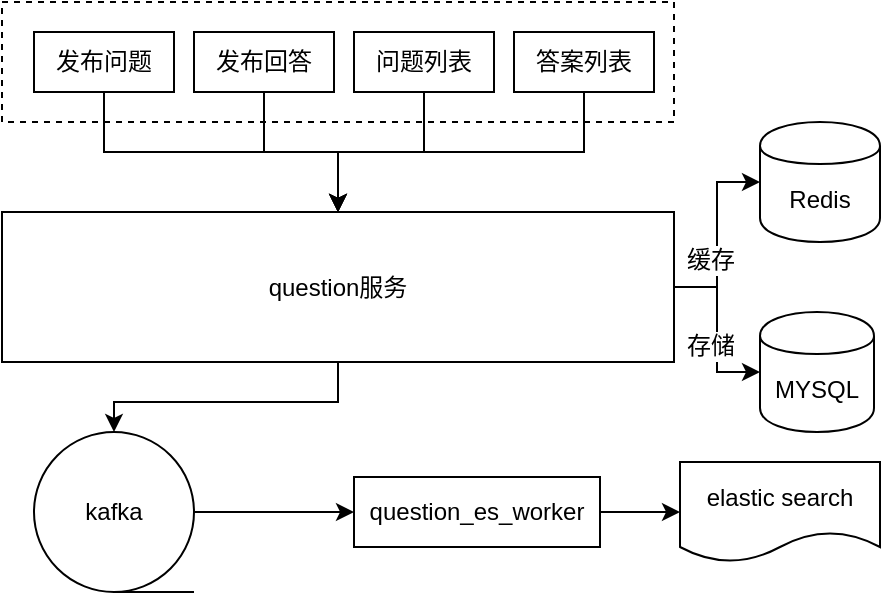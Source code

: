 <mxfile version="12.8.1" type="github" pages="3">
  <diagram id="C5RBs43oDa-KdzZeNtuy" name="系统架构图">
    <mxGraphModel dx="1038" dy="580" grid="1" gridSize="10" guides="1" tooltips="1" connect="1" arrows="1" fold="1" page="1" pageScale="1" pageWidth="827" pageHeight="1169" math="0" shadow="0">
      <root>
        <mxCell id="WIyWlLk6GJQsqaUBKTNV-0" />
        <mxCell id="WIyWlLk6GJQsqaUBKTNV-1" parent="WIyWlLk6GJQsqaUBKTNV-0" />
        <mxCell id="_SYjHrnVtphl9Z6M1iAs-2" value="" style="rounded=0;whiteSpace=wrap;html=1;dashed=1;" vertex="1" parent="WIyWlLk6GJQsqaUBKTNV-1">
          <mxGeometry x="294" y="450" width="336" height="60" as="geometry" />
        </mxCell>
        <mxCell id="_SYjHrnVtphl9Z6M1iAs-28" style="edgeStyle=orthogonalEdgeStyle;rounded=0;orthogonalLoop=1;jettySize=auto;html=1;exitX=0.5;exitY=1;exitDx=0;exitDy=0;entryX=0.5;entryY=0;entryDx=0;entryDy=0;" edge="1" parent="WIyWlLk6GJQsqaUBKTNV-1" source="_SYjHrnVtphl9Z6M1iAs-3" target="_SYjHrnVtphl9Z6M1iAs-10">
          <mxGeometry relative="1" as="geometry" />
        </mxCell>
        <mxCell id="_SYjHrnVtphl9Z6M1iAs-3" value="发布问题" style="rounded=0;whiteSpace=wrap;html=1;" vertex="1" parent="WIyWlLk6GJQsqaUBKTNV-1">
          <mxGeometry x="310" y="465" width="70" height="30" as="geometry" />
        </mxCell>
        <mxCell id="_SYjHrnVtphl9Z6M1iAs-29" style="edgeStyle=orthogonalEdgeStyle;rounded=0;orthogonalLoop=1;jettySize=auto;html=1;exitX=0.5;exitY=1;exitDx=0;exitDy=0;entryX=0.5;entryY=0;entryDx=0;entryDy=0;" edge="1" parent="WIyWlLk6GJQsqaUBKTNV-1" source="_SYjHrnVtphl9Z6M1iAs-4" target="_SYjHrnVtphl9Z6M1iAs-10">
          <mxGeometry relative="1" as="geometry" />
        </mxCell>
        <mxCell id="_SYjHrnVtphl9Z6M1iAs-4" value="发布回答" style="rounded=0;whiteSpace=wrap;html=1;" vertex="1" parent="WIyWlLk6GJQsqaUBKTNV-1">
          <mxGeometry x="390" y="465" width="70" height="30" as="geometry" />
        </mxCell>
        <mxCell id="_SYjHrnVtphl9Z6M1iAs-30" style="edgeStyle=orthogonalEdgeStyle;rounded=0;orthogonalLoop=1;jettySize=auto;html=1;exitX=0.5;exitY=1;exitDx=0;exitDy=0;entryX=0.5;entryY=0;entryDx=0;entryDy=0;" edge="1" parent="WIyWlLk6GJQsqaUBKTNV-1" source="_SYjHrnVtphl9Z6M1iAs-6" target="_SYjHrnVtphl9Z6M1iAs-10">
          <mxGeometry relative="1" as="geometry" />
        </mxCell>
        <mxCell id="_SYjHrnVtphl9Z6M1iAs-6" value="问题列表" style="rounded=0;whiteSpace=wrap;html=1;" vertex="1" parent="WIyWlLk6GJQsqaUBKTNV-1">
          <mxGeometry x="470" y="465" width="70" height="30" as="geometry" />
        </mxCell>
        <mxCell id="_SYjHrnVtphl9Z6M1iAs-31" style="edgeStyle=orthogonalEdgeStyle;rounded=0;orthogonalLoop=1;jettySize=auto;html=1;exitX=0.5;exitY=1;exitDx=0;exitDy=0;entryX=0.5;entryY=0;entryDx=0;entryDy=0;" edge="1" parent="WIyWlLk6GJQsqaUBKTNV-1" source="_SYjHrnVtphl9Z6M1iAs-8" target="_SYjHrnVtphl9Z6M1iAs-10">
          <mxGeometry relative="1" as="geometry">
            <mxPoint x="470" y="560" as="targetPoint" />
          </mxGeometry>
        </mxCell>
        <mxCell id="_SYjHrnVtphl9Z6M1iAs-8" value="答案列表" style="rounded=0;whiteSpace=wrap;html=1;" vertex="1" parent="WIyWlLk6GJQsqaUBKTNV-1">
          <mxGeometry x="550" y="465" width="70" height="30" as="geometry" />
        </mxCell>
        <mxCell id="_SYjHrnVtphl9Z6M1iAs-13" value="" style="edgeStyle=orthogonalEdgeStyle;rounded=0;orthogonalLoop=1;jettySize=auto;html=1;" edge="1" parent="WIyWlLk6GJQsqaUBKTNV-1" source="_SYjHrnVtphl9Z6M1iAs-10" target="_SYjHrnVtphl9Z6M1iAs-12">
          <mxGeometry relative="1" as="geometry" />
        </mxCell>
        <mxCell id="_SYjHrnVtphl9Z6M1iAs-36" value="存储" style="text;html=1;align=center;verticalAlign=middle;resizable=0;points=[];labelBackgroundColor=#ffffff;" vertex="1" connectable="0" parent="_SYjHrnVtphl9Z6M1iAs-13">
          <mxGeometry x="0.179" y="-4" relative="1" as="geometry">
            <mxPoint as="offset" />
          </mxGeometry>
        </mxCell>
        <mxCell id="_SYjHrnVtphl9Z6M1iAs-27" style="edgeStyle=orthogonalEdgeStyle;rounded=0;orthogonalLoop=1;jettySize=auto;html=1;" edge="1" parent="WIyWlLk6GJQsqaUBKTNV-1" source="_SYjHrnVtphl9Z6M1iAs-10" target="_SYjHrnVtphl9Z6M1iAs-21">
          <mxGeometry relative="1" as="geometry" />
        </mxCell>
        <mxCell id="_SYjHrnVtphl9Z6M1iAs-33" style="edgeStyle=orthogonalEdgeStyle;rounded=0;orthogonalLoop=1;jettySize=auto;html=1;" edge="1" parent="WIyWlLk6GJQsqaUBKTNV-1" source="_SYjHrnVtphl9Z6M1iAs-10" target="_SYjHrnVtphl9Z6M1iAs-32">
          <mxGeometry relative="1" as="geometry" />
        </mxCell>
        <mxCell id="_SYjHrnVtphl9Z6M1iAs-37" value="缓存" style="text;html=1;align=center;verticalAlign=middle;resizable=0;points=[];labelBackgroundColor=#ffffff;" vertex="1" connectable="0" parent="_SYjHrnVtphl9Z6M1iAs-33">
          <mxGeometry x="-0.255" y="4" relative="1" as="geometry">
            <mxPoint as="offset" />
          </mxGeometry>
        </mxCell>
        <mxCell id="_SYjHrnVtphl9Z6M1iAs-10" value="question服务" style="rounded=0;whiteSpace=wrap;html=1;" vertex="1" parent="WIyWlLk6GJQsqaUBKTNV-1">
          <mxGeometry x="294" y="555" width="336" height="75" as="geometry" />
        </mxCell>
        <mxCell id="_SYjHrnVtphl9Z6M1iAs-12" value="MYSQL" style="shape=cylinder;whiteSpace=wrap;html=1;boundedLbl=1;backgroundOutline=1;" vertex="1" parent="WIyWlLk6GJQsqaUBKTNV-1">
          <mxGeometry x="673" y="605" width="57" height="60" as="geometry" />
        </mxCell>
        <mxCell id="_SYjHrnVtphl9Z6M1iAs-20" value="" style="edgeStyle=orthogonalEdgeStyle;rounded=0;orthogonalLoop=1;jettySize=auto;html=1;" edge="1" parent="WIyWlLk6GJQsqaUBKTNV-1" source="_SYjHrnVtphl9Z6M1iAs-17" target="_SYjHrnVtphl9Z6M1iAs-19">
          <mxGeometry relative="1" as="geometry" />
        </mxCell>
        <mxCell id="_SYjHrnVtphl9Z6M1iAs-17" value="question_es_worker" style="rounded=0;whiteSpace=wrap;html=1;" vertex="1" parent="WIyWlLk6GJQsqaUBKTNV-1">
          <mxGeometry x="470" y="687.5" width="123" height="35" as="geometry" />
        </mxCell>
        <mxCell id="_SYjHrnVtphl9Z6M1iAs-19" value="elastic search" style="shape=document;whiteSpace=wrap;html=1;boundedLbl=1;" vertex="1" parent="WIyWlLk6GJQsqaUBKTNV-1">
          <mxGeometry x="633" y="680" width="100" height="50" as="geometry" />
        </mxCell>
        <mxCell id="_SYjHrnVtphl9Z6M1iAs-23" value="" style="edgeStyle=orthogonalEdgeStyle;rounded=0;orthogonalLoop=1;jettySize=auto;html=1;" edge="1" parent="WIyWlLk6GJQsqaUBKTNV-1" source="_SYjHrnVtphl9Z6M1iAs-21">
          <mxGeometry relative="1" as="geometry">
            <mxPoint x="470" y="705" as="targetPoint" />
          </mxGeometry>
        </mxCell>
        <mxCell id="_SYjHrnVtphl9Z6M1iAs-21" value="kafka" style="shape=tapeData;whiteSpace=wrap;html=1;perimeter=ellipsePerimeter;" vertex="1" parent="WIyWlLk6GJQsqaUBKTNV-1">
          <mxGeometry x="310" y="665" width="80" height="80" as="geometry" />
        </mxCell>
        <mxCell id="_SYjHrnVtphl9Z6M1iAs-32" value="Redis" style="shape=cylinder;whiteSpace=wrap;html=1;boundedLbl=1;backgroundOutline=1;" vertex="1" parent="WIyWlLk6GJQsqaUBKTNV-1">
          <mxGeometry x="673" y="510" width="60" height="60" as="geometry" />
        </mxCell>
      </root>
    </mxGraphModel>
  </diagram>
  <diagram id="lIi11sGubD4G1bbWOlPQ" name="发布问题">
    <mxGraphModel dx="1038" dy="580" grid="1" gridSize="10" guides="1" tooltips="1" connect="1" arrows="1" fold="1" page="1" pageScale="1" pageWidth="827" pageHeight="1169" math="0" shadow="0">
      <root>
        <mxCell id="_af2-GYS53G4K8l4p3T7-0" />
        <mxCell id="_af2-GYS53G4K8l4p3T7-1" parent="_af2-GYS53G4K8l4p3T7-0" />
        <mxCell id="_af2-GYS53G4K8l4p3T7-21" value="" style="edgeStyle=orthogonalEdgeStyle;rounded=0;orthogonalLoop=1;jettySize=auto;html=1;startArrow=none;startFill=0;endArrow=classic;endFill=1;entryX=0.06;entryY=0.048;entryDx=0;entryDy=0;entryPerimeter=0;" edge="1" parent="_af2-GYS53G4K8l4p3T7-1" target="_af2-GYS53G4K8l4p3T7-13">
          <mxGeometry relative="1" as="geometry">
            <mxPoint x="430" y="225" as="sourcePoint" />
            <mxPoint x="481.2" y="224.36" as="targetPoint" />
            <Array as="points">
              <mxPoint x="320" y="225" />
              <mxPoint x="320" y="224" />
            </Array>
          </mxGeometry>
        </mxCell>
        <mxCell id="_af2-GYS53G4K8l4p3T7-22" value="获取推荐的话题id" style="text;html=1;align=center;verticalAlign=middle;resizable=0;points=[];labelBackgroundColor=#ffffff;" vertex="1" connectable="0" parent="_af2-GYS53G4K8l4p3T7-21">
          <mxGeometry x="-0.689" y="1" relative="1" as="geometry">
            <mxPoint as="offset" />
          </mxGeometry>
        </mxCell>
        <mxCell id="_af2-GYS53G4K8l4p3T7-5" value="" style="html=1;points=[];perimeter=orthogonalPerimeter;" vertex="1" parent="_af2-GYS53G4K8l4p3T7-1">
          <mxGeometry x="310" y="220" width="10" height="80" as="geometry" />
        </mxCell>
        <mxCell id="_af2-GYS53G4K8l4p3T7-7" value="" style="edgeStyle=orthogonalEdgeStyle;rounded=0;orthogonalLoop=1;jettySize=auto;html=1;dashed=1;endArrow=none;endFill=0;" edge="1" parent="_af2-GYS53G4K8l4p3T7-1" source="_af2-GYS53G4K8l4p3T7-6" target="_af2-GYS53G4K8l4p3T7-5">
          <mxGeometry relative="1" as="geometry" />
        </mxCell>
        <mxCell id="_af2-GYS53G4K8l4p3T7-6" value="topic_api" style="html=1;" vertex="1" parent="_af2-GYS53G4K8l4p3T7-1">
          <mxGeometry x="290" y="130" width="50" height="30" as="geometry" />
        </mxCell>
        <mxCell id="_af2-GYS53G4K8l4p3T7-15" value="" style="edgeStyle=orthogonalEdgeStyle;rounded=0;orthogonalLoop=1;jettySize=auto;html=1;dashed=1;endArrow=none;endFill=0;" edge="1" parent="_af2-GYS53G4K8l4p3T7-1" source="_af2-GYS53G4K8l4p3T7-9" target="_af2-GYS53G4K8l4p3T7-14">
          <mxGeometry relative="1" as="geometry" />
        </mxCell>
        <mxCell id="_af2-GYS53G4K8l4p3T7-9" value="Actor" style="shape=umlActor;verticalLabelPosition=bottom;labelBackgroundColor=#ffffff;verticalAlign=top;html=1;" vertex="1" parent="_af2-GYS53G4K8l4p3T7-1">
          <mxGeometry x="100" y="100" width="30" height="60" as="geometry" />
        </mxCell>
        <mxCell id="_af2-GYS53G4K8l4p3T7-10" value="topic服务" style="html=1;" vertex="1" parent="_af2-GYS53G4K8l4p3T7-1">
          <mxGeometry x="431" y="130" width="60" height="30" as="geometry" />
        </mxCell>
        <mxCell id="_af2-GYS53G4K8l4p3T7-13" value="" style="html=1;points=[];perimeter=orthogonalPerimeter;" vertex="1" parent="_af2-GYS53G4K8l4p3T7-1">
          <mxGeometry x="451" y="220" width="10" height="80" as="geometry" />
        </mxCell>
        <mxCell id="_af2-GYS53G4K8l4p3T7-17" value="" style="edgeStyle=orthogonalEdgeStyle;rounded=0;orthogonalLoop=1;jettySize=auto;html=1;endArrow=classic;endFill=1;startArrow=none;startFill=0;exitX=1.12;exitY=0.038;exitDx=0;exitDy=0;exitPerimeter=0;" edge="1" parent="_af2-GYS53G4K8l4p3T7-1" source="_af2-GYS53G4K8l4p3T7-14">
          <mxGeometry relative="1" as="geometry">
            <mxPoint x="115" y="261" as="sourcePoint" />
            <mxPoint x="308" y="223" as="targetPoint" />
            <Array as="points">
              <mxPoint x="308" y="223" />
            </Array>
          </mxGeometry>
        </mxCell>
        <mxCell id="_af2-GYS53G4K8l4p3T7-18" value="获取问题所属话题id" style="text;html=1;align=center;verticalAlign=middle;resizable=0;points=[];labelBackgroundColor=#ffffff;" vertex="1" connectable="0" parent="_af2-GYS53G4K8l4p3T7-17">
          <mxGeometry x="-0.276" y="2" relative="1" as="geometry">
            <mxPoint as="offset" />
          </mxGeometry>
        </mxCell>
        <mxCell id="_af2-GYS53G4K8l4p3T7-14" value="" style="html=1;points=[];perimeter=orthogonalPerimeter;" vertex="1" parent="_af2-GYS53G4K8l4p3T7-1">
          <mxGeometry x="110" y="220" width="10" height="80" as="geometry" />
        </mxCell>
        <mxCell id="_af2-GYS53G4K8l4p3T7-23" value="" style="edgeStyle=orthogonalEdgeStyle;rounded=0;orthogonalLoop=1;jettySize=auto;html=1;startArrow=classic;startFill=1;endArrow=none;endFill=0;entryX=0.04;entryY=0.758;entryDx=0;entryDy=0;entryPerimeter=0;" edge="1" parent="_af2-GYS53G4K8l4p3T7-1" target="_af2-GYS53G4K8l4p3T7-13">
          <mxGeometry relative="1" as="geometry">
            <mxPoint x="320" y="280" as="sourcePoint" />
            <mxPoint x="470" y="280" as="targetPoint" />
            <Array as="points">
              <mxPoint x="333" y="280" />
            </Array>
          </mxGeometry>
        </mxCell>
        <mxCell id="_af2-GYS53G4K8l4p3T7-29" value="返回推荐的话题id" style="text;html=1;align=center;verticalAlign=middle;resizable=0;points=[];labelBackgroundColor=#ffffff;" vertex="1" connectable="0" parent="_af2-GYS53G4K8l4p3T7-23">
          <mxGeometry x="0.194" y="2" relative="1" as="geometry">
            <mxPoint as="offset" />
          </mxGeometry>
        </mxCell>
        <mxCell id="_af2-GYS53G4K8l4p3T7-30" value="" style="edgeStyle=orthogonalEdgeStyle;rounded=0;orthogonalLoop=1;jettySize=auto;html=1;startArrow=classic;startFill=1;endArrow=none;endFill=0;entryX=0;entryY=0.758;entryDx=0;entryDy=0;entryPerimeter=0;exitX=1;exitY=0.758;exitDx=0;exitDy=0;exitPerimeter=0;" edge="1" parent="_af2-GYS53G4K8l4p3T7-1" source="_af2-GYS53G4K8l4p3T7-14" target="_af2-GYS53G4K8l4p3T7-5">
          <mxGeometry relative="1" as="geometry">
            <mxPoint x="130" y="280" as="sourcePoint" />
            <mxPoint x="290.4" y="280.64" as="targetPoint" />
            <Array as="points" />
          </mxGeometry>
        </mxCell>
        <mxCell id="_af2-GYS53G4K8l4p3T7-31" value="返回推荐的话题id" style="text;html=1;align=center;verticalAlign=middle;resizable=0;points=[];labelBackgroundColor=#ffffff;" vertex="1" connectable="0" parent="_af2-GYS53G4K8l4p3T7-30">
          <mxGeometry x="0.194" y="2" relative="1" as="geometry">
            <mxPoint as="offset" />
          </mxGeometry>
        </mxCell>
        <mxCell id="_af2-GYS53G4K8l4p3T7-37" value="" style="edgeStyle=orthogonalEdgeStyle;rounded=0;orthogonalLoop=1;jettySize=auto;html=1;dashed=1;endArrow=none;endFill=0;" edge="1" parent="_af2-GYS53G4K8l4p3T7-1">
          <mxGeometry relative="1" as="geometry">
            <mxPoint x="455.5" y="160" as="sourcePoint" />
            <mxPoint x="455.5" y="220" as="targetPoint" />
          </mxGeometry>
        </mxCell>
        <mxCell id="_af2-GYS53G4K8l4p3T7-38" value="question_api" style="html=1;" vertex="1" parent="_af2-GYS53G4K8l4p3T7-1">
          <mxGeometry x="533" y="130" width="80" height="30" as="geometry" />
        </mxCell>
        <mxCell id="_af2-GYS53G4K8l4p3T7-39" value="" style="edgeStyle=orthogonalEdgeStyle;rounded=0;orthogonalLoop=1;jettySize=auto;html=1;dashed=1;endArrow=none;endFill=0;exitX=0.5;exitY=1;exitDx=0;exitDy=0;" edge="1" parent="_af2-GYS53G4K8l4p3T7-1" source="_af2-GYS53G4K8l4p3T7-38" target="_af2-GYS53G4K8l4p3T7-40">
          <mxGeometry relative="1" as="geometry">
            <mxPoint x="587.5" y="160" as="sourcePoint" />
            <mxPoint x="573" y="220" as="targetPoint" />
            <Array as="points" />
          </mxGeometry>
        </mxCell>
        <mxCell id="_af2-GYS53G4K8l4p3T7-40" value="" style="html=1;points=[];perimeter=orthogonalPerimeter;" vertex="1" parent="_af2-GYS53G4K8l4p3T7-1">
          <mxGeometry x="568" y="320" width="10" height="80" as="geometry" />
        </mxCell>
        <mxCell id="_af2-GYS53G4K8l4p3T7-41" value="" style="html=1;points=[];perimeter=orthogonalPerimeter;" vertex="1" parent="_af2-GYS53G4K8l4p3T7-1">
          <mxGeometry x="110" y="320" width="10" height="80" as="geometry" />
        </mxCell>
        <mxCell id="_af2-GYS53G4K8l4p3T7-44" value="" style="edgeStyle=orthogonalEdgeStyle;rounded=0;orthogonalLoop=1;jettySize=auto;html=1;dashed=1;endArrow=none;endFill=0;" edge="1" parent="_af2-GYS53G4K8l4p3T7-1">
          <mxGeometry relative="1" as="geometry">
            <mxPoint x="115" y="300" as="sourcePoint" />
            <mxPoint x="115" y="300" as="targetPoint" />
            <Array as="points">
              <mxPoint x="114.5" y="320" />
              <mxPoint x="114.5" y="320" />
            </Array>
          </mxGeometry>
        </mxCell>
        <mxCell id="_af2-GYS53G4K8l4p3T7-47" value="" style="endArrow=classic;html=1;" edge="1" parent="_af2-GYS53G4K8l4p3T7-1" source="_af2-GYS53G4K8l4p3T7-41">
          <mxGeometry width="50" height="50" relative="1" as="geometry">
            <mxPoint x="210" y="400" as="sourcePoint" />
            <mxPoint x="570" y="350" as="targetPoint" />
          </mxGeometry>
        </mxCell>
        <mxCell id="_af2-GYS53G4K8l4p3T7-48" value="发布问题" style="text;html=1;align=center;verticalAlign=middle;resizable=0;points=[];labelBackgroundColor=#ffffff;" vertex="1" connectable="0" parent="_af2-GYS53G4K8l4p3T7-47">
          <mxGeometry x="-0.219" y="4" relative="1" as="geometry">
            <mxPoint as="offset" />
          </mxGeometry>
        </mxCell>
        <mxCell id="_af2-GYS53G4K8l4p3T7-49" value="question服务" style="html=1;" vertex="1" parent="_af2-GYS53G4K8l4p3T7-1">
          <mxGeometry x="650" y="130" width="80" height="30" as="geometry" />
        </mxCell>
        <mxCell id="_af2-GYS53G4K8l4p3T7-50" value="" style="html=1;points=[];perimeter=orthogonalPerimeter;" vertex="1" parent="_af2-GYS53G4K8l4p3T7-1">
          <mxGeometry x="568" y="320" width="10" height="80" as="geometry" />
        </mxCell>
        <mxCell id="_af2-GYS53G4K8l4p3T7-51" value="" style="edgeStyle=orthogonalEdgeStyle;rounded=0;orthogonalLoop=1;jettySize=auto;html=1;dashed=1;endArrow=none;endFill=0;exitX=0.5;exitY=1;exitDx=0;exitDy=0;" edge="1" parent="_af2-GYS53G4K8l4p3T7-1">
          <mxGeometry relative="1" as="geometry">
            <mxPoint x="572.5" y="160" as="sourcePoint" />
            <mxPoint x="572.5" y="320" as="targetPoint" />
            <Array as="points" />
          </mxGeometry>
        </mxCell>
        <mxCell id="_af2-GYS53G4K8l4p3T7-52" value="" style="html=1;points=[];perimeter=orthogonalPerimeter;" vertex="1" parent="_af2-GYS53G4K8l4p3T7-1">
          <mxGeometry x="685" y="320" width="10" height="80" as="geometry" />
        </mxCell>
        <mxCell id="_af2-GYS53G4K8l4p3T7-53" value="" style="edgeStyle=orthogonalEdgeStyle;rounded=0;orthogonalLoop=1;jettySize=auto;html=1;dashed=1;endArrow=none;endFill=0;exitX=0.5;exitY=1;exitDx=0;exitDy=0;" edge="1" parent="_af2-GYS53G4K8l4p3T7-1">
          <mxGeometry relative="1" as="geometry">
            <mxPoint x="689.5" y="160" as="sourcePoint" />
            <mxPoint x="689.5" y="320" as="targetPoint" />
            <Array as="points" />
          </mxGeometry>
        </mxCell>
        <mxCell id="_af2-GYS53G4K8l4p3T7-54" value="" style="endArrow=classic;html=1;exitX=0.92;exitY=0.378;exitDx=0;exitDy=0;exitPerimeter=0;" edge="1" parent="_af2-GYS53G4K8l4p3T7-1" source="_af2-GYS53G4K8l4p3T7-50" target="_af2-GYS53G4K8l4p3T7-52">
          <mxGeometry width="50" height="50" relative="1" as="geometry">
            <mxPoint x="600" y="370" as="sourcePoint" />
            <mxPoint x="670" y="380" as="targetPoint" />
          </mxGeometry>
        </mxCell>
        <mxCell id="_af2-GYS53G4K8l4p3T7-55" value="发布问题&amp;nbsp;" style="text;html=1;align=center;verticalAlign=middle;resizable=0;points=[];labelBackgroundColor=#ffffff;" vertex="1" connectable="0" parent="_af2-GYS53G4K8l4p3T7-54">
          <mxGeometry x="-0.236" relative="1" as="geometry">
            <mxPoint as="offset" />
          </mxGeometry>
        </mxCell>
        <mxCell id="_af2-GYS53G4K8l4p3T7-56" value="" style="endArrow=classic;html=1;" edge="1" parent="_af2-GYS53G4K8l4p3T7-1" source="_af2-GYS53G4K8l4p3T7-52">
          <mxGeometry width="50" height="50" relative="1" as="geometry">
            <mxPoint x="670" y="410" as="sourcePoint" />
            <mxPoint x="580" y="390" as="targetPoint" />
          </mxGeometry>
        </mxCell>
        <mxCell id="_af2-GYS53G4K8l4p3T7-58" value="返回结果" style="text;html=1;align=center;verticalAlign=middle;resizable=0;points=[];labelBackgroundColor=#ffffff;" vertex="1" connectable="0" parent="_af2-GYS53G4K8l4p3T7-56">
          <mxGeometry x="-0.15" y="1" relative="1" as="geometry">
            <mxPoint as="offset" />
          </mxGeometry>
        </mxCell>
        <mxCell id="_af2-GYS53G4K8l4p3T7-59" value="" style="endArrow=classic;html=1;exitX=-0.04;exitY=0.868;exitDx=0;exitDy=0;exitPerimeter=0;entryX=1.2;entryY=0.868;entryDx=0;entryDy=0;entryPerimeter=0;" edge="1" parent="_af2-GYS53G4K8l4p3T7-1" source="_af2-GYS53G4K8l4p3T7-50" target="_af2-GYS53G4K8l4p3T7-41">
          <mxGeometry width="50" height="50" relative="1" as="geometry">
            <mxPoint x="560" y="390" as="sourcePoint" />
            <mxPoint x="360" y="410" as="targetPoint" />
          </mxGeometry>
        </mxCell>
        <mxCell id="_af2-GYS53G4K8l4p3T7-60" value="返回question_id" style="text;html=1;align=center;verticalAlign=middle;resizable=0;points=[];labelBackgroundColor=#ffffff;" vertex="1" connectable="0" parent="_af2-GYS53G4K8l4p3T7-59">
          <mxGeometry x="0.235" y="2" relative="1" as="geometry">
            <mxPoint as="offset" />
          </mxGeometry>
        </mxCell>
        <mxCell id="_af2-GYS53G4K8l4p3T7-61" value="kafka" style="html=1;" vertex="1" parent="_af2-GYS53G4K8l4p3T7-1">
          <mxGeometry x="760" y="130" width="50" height="30" as="geometry" />
        </mxCell>
        <mxCell id="_af2-GYS53G4K8l4p3T7-62" value="ES" style="html=1;" vertex="1" parent="_af2-GYS53G4K8l4p3T7-1">
          <mxGeometry x="840" y="130" width="50" height="30" as="geometry" />
        </mxCell>
        <mxCell id="_af2-GYS53G4K8l4p3T7-64" value="" style="html=1;points=[];perimeter=orthogonalPerimeter;" vertex="1" parent="_af2-GYS53G4K8l4p3T7-1">
          <mxGeometry x="685" y="320" width="10" height="80" as="geometry" />
        </mxCell>
        <mxCell id="_af2-GYS53G4K8l4p3T7-65" value="" style="edgeStyle=orthogonalEdgeStyle;rounded=0;orthogonalLoop=1;jettySize=auto;html=1;dashed=1;endArrow=none;endFill=0;exitX=0.5;exitY=1;exitDx=0;exitDy=0;" edge="1" parent="_af2-GYS53G4K8l4p3T7-1">
          <mxGeometry relative="1" as="geometry">
            <mxPoint x="784.5" y="160" as="sourcePoint" />
            <mxPoint x="784.5" y="320" as="targetPoint" />
            <Array as="points" />
          </mxGeometry>
        </mxCell>
        <mxCell id="_af2-GYS53G4K8l4p3T7-66" value="" style="html=1;points=[];perimeter=orthogonalPerimeter;" vertex="1" parent="_af2-GYS53G4K8l4p3T7-1">
          <mxGeometry x="780" y="320" width="10" height="80" as="geometry" />
        </mxCell>
        <mxCell id="_af2-GYS53G4K8l4p3T7-67" value="" style="edgeStyle=orthogonalEdgeStyle;rounded=0;orthogonalLoop=1;jettySize=auto;html=1;dashed=1;endArrow=none;endFill=0;exitX=0.5;exitY=1;exitDx=0;exitDy=0;" edge="1" parent="_af2-GYS53G4K8l4p3T7-1">
          <mxGeometry relative="1" as="geometry">
            <mxPoint x="864.5" y="160" as="sourcePoint" />
            <mxPoint x="864.5" y="320" as="targetPoint" />
            <Array as="points" />
          </mxGeometry>
        </mxCell>
        <mxCell id="_af2-GYS53G4K8l4p3T7-68" value="" style="html=1;points=[];perimeter=orthogonalPerimeter;" vertex="1" parent="_af2-GYS53G4K8l4p3T7-1">
          <mxGeometry x="860" y="320" width="10" height="80" as="geometry" />
        </mxCell>
        <mxCell id="_af2-GYS53G4K8l4p3T7-69" value="" style="endArrow=classic;html=1;entryX=-0.04;entryY=0.358;entryDx=0;entryDy=0;entryPerimeter=0;" edge="1" parent="_af2-GYS53G4K8l4p3T7-1" target="_af2-GYS53G4K8l4p3T7-66">
          <mxGeometry width="50" height="50" relative="1" as="geometry">
            <mxPoint x="700" y="349" as="sourcePoint" />
            <mxPoint x="760" y="340" as="targetPoint" />
          </mxGeometry>
        </mxCell>
        <mxCell id="_af2-GYS53G4K8l4p3T7-70" value="异步发送" style="text;html=1;align=center;verticalAlign=middle;resizable=0;points=[];labelBackgroundColor=#ffffff;" vertex="1" connectable="0" parent="_af2-GYS53G4K8l4p3T7-69">
          <mxGeometry x="-0.387" y="-1" relative="1" as="geometry">
            <mxPoint as="offset" />
          </mxGeometry>
        </mxCell>
        <mxCell id="_af2-GYS53G4K8l4p3T7-72" value="插入" style="endArrow=classic;html=1;entryX=0.04;entryY=0.388;entryDx=0;entryDy=0;entryPerimeter=0;" edge="1" parent="_af2-GYS53G4K8l4p3T7-1" target="_af2-GYS53G4K8l4p3T7-68">
          <mxGeometry width="50" height="50" relative="1" as="geometry">
            <mxPoint x="790" y="350" as="sourcePoint" />
            <mxPoint x="840" y="300" as="targetPoint" />
          </mxGeometry>
        </mxCell>
        <mxCell id="_af2-GYS53G4K8l4p3T7-73" value="返回" style="endArrow=classic;html=1;" edge="1" parent="_af2-GYS53G4K8l4p3T7-1">
          <mxGeometry width="50" height="50" relative="1" as="geometry">
            <mxPoint x="860" y="380" as="sourcePoint" />
            <mxPoint x="790" y="380" as="targetPoint" />
          </mxGeometry>
        </mxCell>
        <mxCell id="_af2-GYS53G4K8l4p3T7-74" value="返回" style="endArrow=classic;html=1;exitX=-0.2;exitY=0.798;exitDx=0;exitDy=0;exitPerimeter=0;entryX=1.14;entryY=0.808;entryDx=0;entryDy=0;entryPerimeter=0;" edge="1" parent="_af2-GYS53G4K8l4p3T7-1" source="_af2-GYS53G4K8l4p3T7-66" target="_af2-GYS53G4K8l4p3T7-64">
          <mxGeometry width="50" height="50" relative="1" as="geometry">
            <mxPoint x="720" y="500" as="sourcePoint" />
            <mxPoint x="770" y="450" as="targetPoint" />
          </mxGeometry>
        </mxCell>
      </root>
    </mxGraphModel>
  </diagram>
  <diagram id="kV-3C7Lxbkk5yvDBKt5R" name="发布答案">
    <mxGraphModel dx="1038" dy="580" grid="1" gridSize="10" guides="1" tooltips="1" connect="1" arrows="1" fold="1" page="1" pageScale="1" pageWidth="827" pageHeight="1169" math="0" shadow="0">
      <root>
        <mxCell id="bY9RVUSAZ-zeMiD9EuE_-0" />
        <mxCell id="bY9RVUSAZ-zeMiD9EuE_-1" parent="bY9RVUSAZ-zeMiD9EuE_-0" />
        <mxCell id="ZINreE2bnWnwLLell3XS-5" value="" style="edgeStyle=orthogonalEdgeStyle;rounded=0;orthogonalLoop=1;jettySize=auto;html=1;dashed=1;endArrow=none;endFill=0;" edge="1" parent="bY9RVUSAZ-zeMiD9EuE_-1" source="ZINreE2bnWnwLLell3XS-6">
          <mxGeometry relative="1" as="geometry">
            <mxPoint x="405" y="300" as="targetPoint" />
          </mxGeometry>
        </mxCell>
        <mxCell id="ZINreE2bnWnwLLell3XS-6" value="Actor" style="shape=umlActor;verticalLabelPosition=bottom;labelBackgroundColor=#ffffff;verticalAlign=top;html=1;" vertex="1" parent="bY9RVUSAZ-zeMiD9EuE_-1">
          <mxGeometry x="390" y="100" width="30" height="60" as="geometry" />
        </mxCell>
        <mxCell id="ZINreE2bnWnwLLell3XS-17" value="question_api" style="html=1;" vertex="1" parent="bY9RVUSAZ-zeMiD9EuE_-1">
          <mxGeometry x="533" y="130" width="80" height="30" as="geometry" />
        </mxCell>
        <mxCell id="ZINreE2bnWnwLLell3XS-18" value="" style="edgeStyle=orthogonalEdgeStyle;rounded=0;orthogonalLoop=1;jettySize=auto;html=1;dashed=1;endArrow=none;endFill=0;exitX=0.5;exitY=1;exitDx=0;exitDy=0;" edge="1" parent="bY9RVUSAZ-zeMiD9EuE_-1" source="ZINreE2bnWnwLLell3XS-17" target="ZINreE2bnWnwLLell3XS-19">
          <mxGeometry relative="1" as="geometry">
            <mxPoint x="587.5" y="160" as="sourcePoint" />
            <mxPoint x="573" y="220" as="targetPoint" />
            <Array as="points" />
          </mxGeometry>
        </mxCell>
        <mxCell id="ZINreE2bnWnwLLell3XS-19" value="" style="html=1;points=[];perimeter=orthogonalPerimeter;" vertex="1" parent="bY9RVUSAZ-zeMiD9EuE_-1">
          <mxGeometry x="568" y="320" width="10" height="80" as="geometry" />
        </mxCell>
        <mxCell id="ZINreE2bnWnwLLell3XS-20" value="" style="html=1;points=[];perimeter=orthogonalPerimeter;" vertex="1" parent="bY9RVUSAZ-zeMiD9EuE_-1">
          <mxGeometry x="400" y="320" width="10" height="80" as="geometry" />
        </mxCell>
        <mxCell id="ZINreE2bnWnwLLell3XS-21" value="" style="edgeStyle=orthogonalEdgeStyle;rounded=0;orthogonalLoop=1;jettySize=auto;html=1;dashed=1;endArrow=none;endFill=0;" edge="1" parent="bY9RVUSAZ-zeMiD9EuE_-1">
          <mxGeometry relative="1" as="geometry">
            <mxPoint x="405" y="300" as="sourcePoint" />
            <mxPoint x="405" y="300" as="targetPoint" />
            <Array as="points">
              <mxPoint x="404.5" y="320" />
              <mxPoint x="404.5" y="320" />
            </Array>
          </mxGeometry>
        </mxCell>
        <mxCell id="ZINreE2bnWnwLLell3XS-22" value="" style="endArrow=classic;html=1;" edge="1" parent="bY9RVUSAZ-zeMiD9EuE_-1" source="ZINreE2bnWnwLLell3XS-20">
          <mxGeometry width="50" height="50" relative="1" as="geometry">
            <mxPoint x="210" y="400" as="sourcePoint" />
            <mxPoint x="570" y="350" as="targetPoint" />
          </mxGeometry>
        </mxCell>
        <mxCell id="ZINreE2bnWnwLLell3XS-23" value="发布答案" style="text;html=1;align=center;verticalAlign=middle;resizable=0;points=[];labelBackgroundColor=#ffffff;" vertex="1" connectable="0" parent="ZINreE2bnWnwLLell3XS-22">
          <mxGeometry x="-0.219" y="4" relative="1" as="geometry">
            <mxPoint as="offset" />
          </mxGeometry>
        </mxCell>
        <mxCell id="ZINreE2bnWnwLLell3XS-24" value="question服务" style="html=1;" vertex="1" parent="bY9RVUSAZ-zeMiD9EuE_-1">
          <mxGeometry x="650" y="130" width="80" height="30" as="geometry" />
        </mxCell>
        <mxCell id="ZINreE2bnWnwLLell3XS-25" value="" style="html=1;points=[];perimeter=orthogonalPerimeter;" vertex="1" parent="bY9RVUSAZ-zeMiD9EuE_-1">
          <mxGeometry x="568" y="320" width="10" height="80" as="geometry" />
        </mxCell>
        <mxCell id="ZINreE2bnWnwLLell3XS-26" value="" style="edgeStyle=orthogonalEdgeStyle;rounded=0;orthogonalLoop=1;jettySize=auto;html=1;dashed=1;endArrow=none;endFill=0;exitX=0.5;exitY=1;exitDx=0;exitDy=0;" edge="1" parent="bY9RVUSAZ-zeMiD9EuE_-1">
          <mxGeometry relative="1" as="geometry">
            <mxPoint x="572.5" y="160" as="sourcePoint" />
            <mxPoint x="572.5" y="320" as="targetPoint" />
            <Array as="points" />
          </mxGeometry>
        </mxCell>
        <mxCell id="ZINreE2bnWnwLLell3XS-27" value="" style="html=1;points=[];perimeter=orthogonalPerimeter;" vertex="1" parent="bY9RVUSAZ-zeMiD9EuE_-1">
          <mxGeometry x="685" y="320" width="10" height="80" as="geometry" />
        </mxCell>
        <mxCell id="ZINreE2bnWnwLLell3XS-28" value="" style="edgeStyle=orthogonalEdgeStyle;rounded=0;orthogonalLoop=1;jettySize=auto;html=1;dashed=1;endArrow=none;endFill=0;exitX=0.5;exitY=1;exitDx=0;exitDy=0;" edge="1" parent="bY9RVUSAZ-zeMiD9EuE_-1">
          <mxGeometry relative="1" as="geometry">
            <mxPoint x="689.5" y="160" as="sourcePoint" />
            <mxPoint x="689.5" y="320" as="targetPoint" />
            <Array as="points" />
          </mxGeometry>
        </mxCell>
        <mxCell id="ZINreE2bnWnwLLell3XS-29" value="" style="endArrow=classic;html=1;exitX=0.92;exitY=0.378;exitDx=0;exitDy=0;exitPerimeter=0;" edge="1" parent="bY9RVUSAZ-zeMiD9EuE_-1" source="ZINreE2bnWnwLLell3XS-25" target="ZINreE2bnWnwLLell3XS-27">
          <mxGeometry width="50" height="50" relative="1" as="geometry">
            <mxPoint x="600" y="370" as="sourcePoint" />
            <mxPoint x="670" y="380" as="targetPoint" />
          </mxGeometry>
        </mxCell>
        <mxCell id="ZINreE2bnWnwLLell3XS-30" value="发布答案&amp;nbsp;" style="text;html=1;align=center;verticalAlign=middle;resizable=0;points=[];labelBackgroundColor=#ffffff;" vertex="1" connectable="0" parent="ZINreE2bnWnwLLell3XS-29">
          <mxGeometry x="-0.236" relative="1" as="geometry">
            <mxPoint as="offset" />
          </mxGeometry>
        </mxCell>
        <mxCell id="ZINreE2bnWnwLLell3XS-31" value="" style="endArrow=classic;html=1;" edge="1" parent="bY9RVUSAZ-zeMiD9EuE_-1" source="ZINreE2bnWnwLLell3XS-27">
          <mxGeometry width="50" height="50" relative="1" as="geometry">
            <mxPoint x="670" y="410" as="sourcePoint" />
            <mxPoint x="580" y="390" as="targetPoint" />
          </mxGeometry>
        </mxCell>
        <mxCell id="ZINreE2bnWnwLLell3XS-32" value="返回结果" style="text;html=1;align=center;verticalAlign=middle;resizable=0;points=[];labelBackgroundColor=#ffffff;" vertex="1" connectable="0" parent="ZINreE2bnWnwLLell3XS-31">
          <mxGeometry x="-0.15" y="1" relative="1" as="geometry">
            <mxPoint as="offset" />
          </mxGeometry>
        </mxCell>
        <mxCell id="ZINreE2bnWnwLLell3XS-33" value="" style="endArrow=classic;html=1;exitX=-0.04;exitY=0.868;exitDx=0;exitDy=0;exitPerimeter=0;entryX=1.2;entryY=0.868;entryDx=0;entryDy=0;entryPerimeter=0;" edge="1" parent="bY9RVUSAZ-zeMiD9EuE_-1" source="ZINreE2bnWnwLLell3XS-25" target="ZINreE2bnWnwLLell3XS-20">
          <mxGeometry width="50" height="50" relative="1" as="geometry">
            <mxPoint x="560" y="390" as="sourcePoint" />
            <mxPoint x="360" y="410" as="targetPoint" />
          </mxGeometry>
        </mxCell>
        <mxCell id="ZINreE2bnWnwLLell3XS-34" value="返回answer_id" style="text;html=1;align=center;verticalAlign=middle;resizable=0;points=[];labelBackgroundColor=#ffffff;" vertex="1" connectable="0" parent="ZINreE2bnWnwLLell3XS-33">
          <mxGeometry x="0.235" y="2" relative="1" as="geometry">
            <mxPoint as="offset" />
          </mxGeometry>
        </mxCell>
        <mxCell id="ZINreE2bnWnwLLell3XS-35" value="kafka" style="html=1;" vertex="1" parent="bY9RVUSAZ-zeMiD9EuE_-1">
          <mxGeometry x="760" y="130" width="50" height="30" as="geometry" />
        </mxCell>
        <mxCell id="ZINreE2bnWnwLLell3XS-36" value="ES" style="html=1;" vertex="1" parent="bY9RVUSAZ-zeMiD9EuE_-1">
          <mxGeometry x="840" y="130" width="50" height="30" as="geometry" />
        </mxCell>
        <mxCell id="ZINreE2bnWnwLLell3XS-37" value="" style="html=1;points=[];perimeter=orthogonalPerimeter;" vertex="1" parent="bY9RVUSAZ-zeMiD9EuE_-1">
          <mxGeometry x="685" y="320" width="10" height="80" as="geometry" />
        </mxCell>
        <mxCell id="ZINreE2bnWnwLLell3XS-38" value="" style="edgeStyle=orthogonalEdgeStyle;rounded=0;orthogonalLoop=1;jettySize=auto;html=1;dashed=1;endArrow=none;endFill=0;exitX=0.5;exitY=1;exitDx=0;exitDy=0;" edge="1" parent="bY9RVUSAZ-zeMiD9EuE_-1">
          <mxGeometry relative="1" as="geometry">
            <mxPoint x="784.5" y="160" as="sourcePoint" />
            <mxPoint x="784.5" y="320" as="targetPoint" />
            <Array as="points" />
          </mxGeometry>
        </mxCell>
        <mxCell id="ZINreE2bnWnwLLell3XS-39" value="" style="html=1;points=[];perimeter=orthogonalPerimeter;" vertex="1" parent="bY9RVUSAZ-zeMiD9EuE_-1">
          <mxGeometry x="780" y="320" width="10" height="80" as="geometry" />
        </mxCell>
        <mxCell id="ZINreE2bnWnwLLell3XS-40" value="" style="edgeStyle=orthogonalEdgeStyle;rounded=0;orthogonalLoop=1;jettySize=auto;html=1;dashed=1;endArrow=none;endFill=0;exitX=0.5;exitY=1;exitDx=0;exitDy=0;" edge="1" parent="bY9RVUSAZ-zeMiD9EuE_-1">
          <mxGeometry relative="1" as="geometry">
            <mxPoint x="864.5" y="160" as="sourcePoint" />
            <mxPoint x="864.5" y="320" as="targetPoint" />
            <Array as="points" />
          </mxGeometry>
        </mxCell>
        <mxCell id="ZINreE2bnWnwLLell3XS-41" value="" style="html=1;points=[];perimeter=orthogonalPerimeter;" vertex="1" parent="bY9RVUSAZ-zeMiD9EuE_-1">
          <mxGeometry x="860" y="320" width="10" height="80" as="geometry" />
        </mxCell>
        <mxCell id="ZINreE2bnWnwLLell3XS-42" value="" style="endArrow=classic;html=1;entryX=-0.04;entryY=0.358;entryDx=0;entryDy=0;entryPerimeter=0;" edge="1" parent="bY9RVUSAZ-zeMiD9EuE_-1" target="ZINreE2bnWnwLLell3XS-39">
          <mxGeometry width="50" height="50" relative="1" as="geometry">
            <mxPoint x="700" y="349" as="sourcePoint" />
            <mxPoint x="760" y="340" as="targetPoint" />
          </mxGeometry>
        </mxCell>
        <mxCell id="ZINreE2bnWnwLLell3XS-43" value="异步发送" style="text;html=1;align=center;verticalAlign=middle;resizable=0;points=[];labelBackgroundColor=#ffffff;" vertex="1" connectable="0" parent="ZINreE2bnWnwLLell3XS-42">
          <mxGeometry x="-0.387" y="-1" relative="1" as="geometry">
            <mxPoint as="offset" />
          </mxGeometry>
        </mxCell>
        <mxCell id="ZINreE2bnWnwLLell3XS-44" value="插入" style="endArrow=classic;html=1;entryX=0.04;entryY=0.388;entryDx=0;entryDy=0;entryPerimeter=0;" edge="1" parent="bY9RVUSAZ-zeMiD9EuE_-1" target="ZINreE2bnWnwLLell3XS-41">
          <mxGeometry width="50" height="50" relative="1" as="geometry">
            <mxPoint x="790" y="350" as="sourcePoint" />
            <mxPoint x="840" y="300" as="targetPoint" />
          </mxGeometry>
        </mxCell>
        <mxCell id="ZINreE2bnWnwLLell3XS-45" value="返回" style="endArrow=classic;html=1;" edge="1" parent="bY9RVUSAZ-zeMiD9EuE_-1">
          <mxGeometry width="50" height="50" relative="1" as="geometry">
            <mxPoint x="860" y="380" as="sourcePoint" />
            <mxPoint x="790" y="380" as="targetPoint" />
          </mxGeometry>
        </mxCell>
        <mxCell id="ZINreE2bnWnwLLell3XS-46" value="返回" style="endArrow=classic;html=1;exitX=-0.2;exitY=0.798;exitDx=0;exitDy=0;exitPerimeter=0;entryX=0.9;entryY=0.778;entryDx=0;entryDy=0;entryPerimeter=0;" edge="1" parent="bY9RVUSAZ-zeMiD9EuE_-1" source="ZINreE2bnWnwLLell3XS-39" target="ZINreE2bnWnwLLell3XS-37">
          <mxGeometry width="50" height="50" relative="1" as="geometry">
            <mxPoint x="720" y="500" as="sourcePoint" />
            <mxPoint x="770" y="450" as="targetPoint" />
          </mxGeometry>
        </mxCell>
      </root>
    </mxGraphModel>
  </diagram>
</mxfile>
